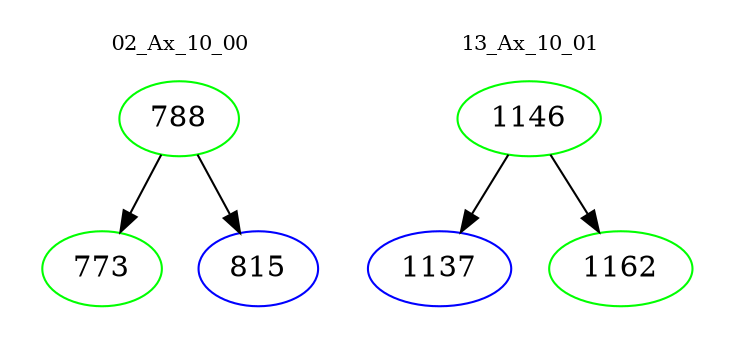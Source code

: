 digraph{
subgraph cluster_0 {
color = white
label = "02_Ax_10_00";
fontsize=10;
T0_788 [label="788", color="green"]
T0_788 -> T0_773 [color="black"]
T0_773 [label="773", color="green"]
T0_788 -> T0_815 [color="black"]
T0_815 [label="815", color="blue"]
}
subgraph cluster_1 {
color = white
label = "13_Ax_10_01";
fontsize=10;
T1_1146 [label="1146", color="green"]
T1_1146 -> T1_1137 [color="black"]
T1_1137 [label="1137", color="blue"]
T1_1146 -> T1_1162 [color="black"]
T1_1162 [label="1162", color="green"]
}
}
